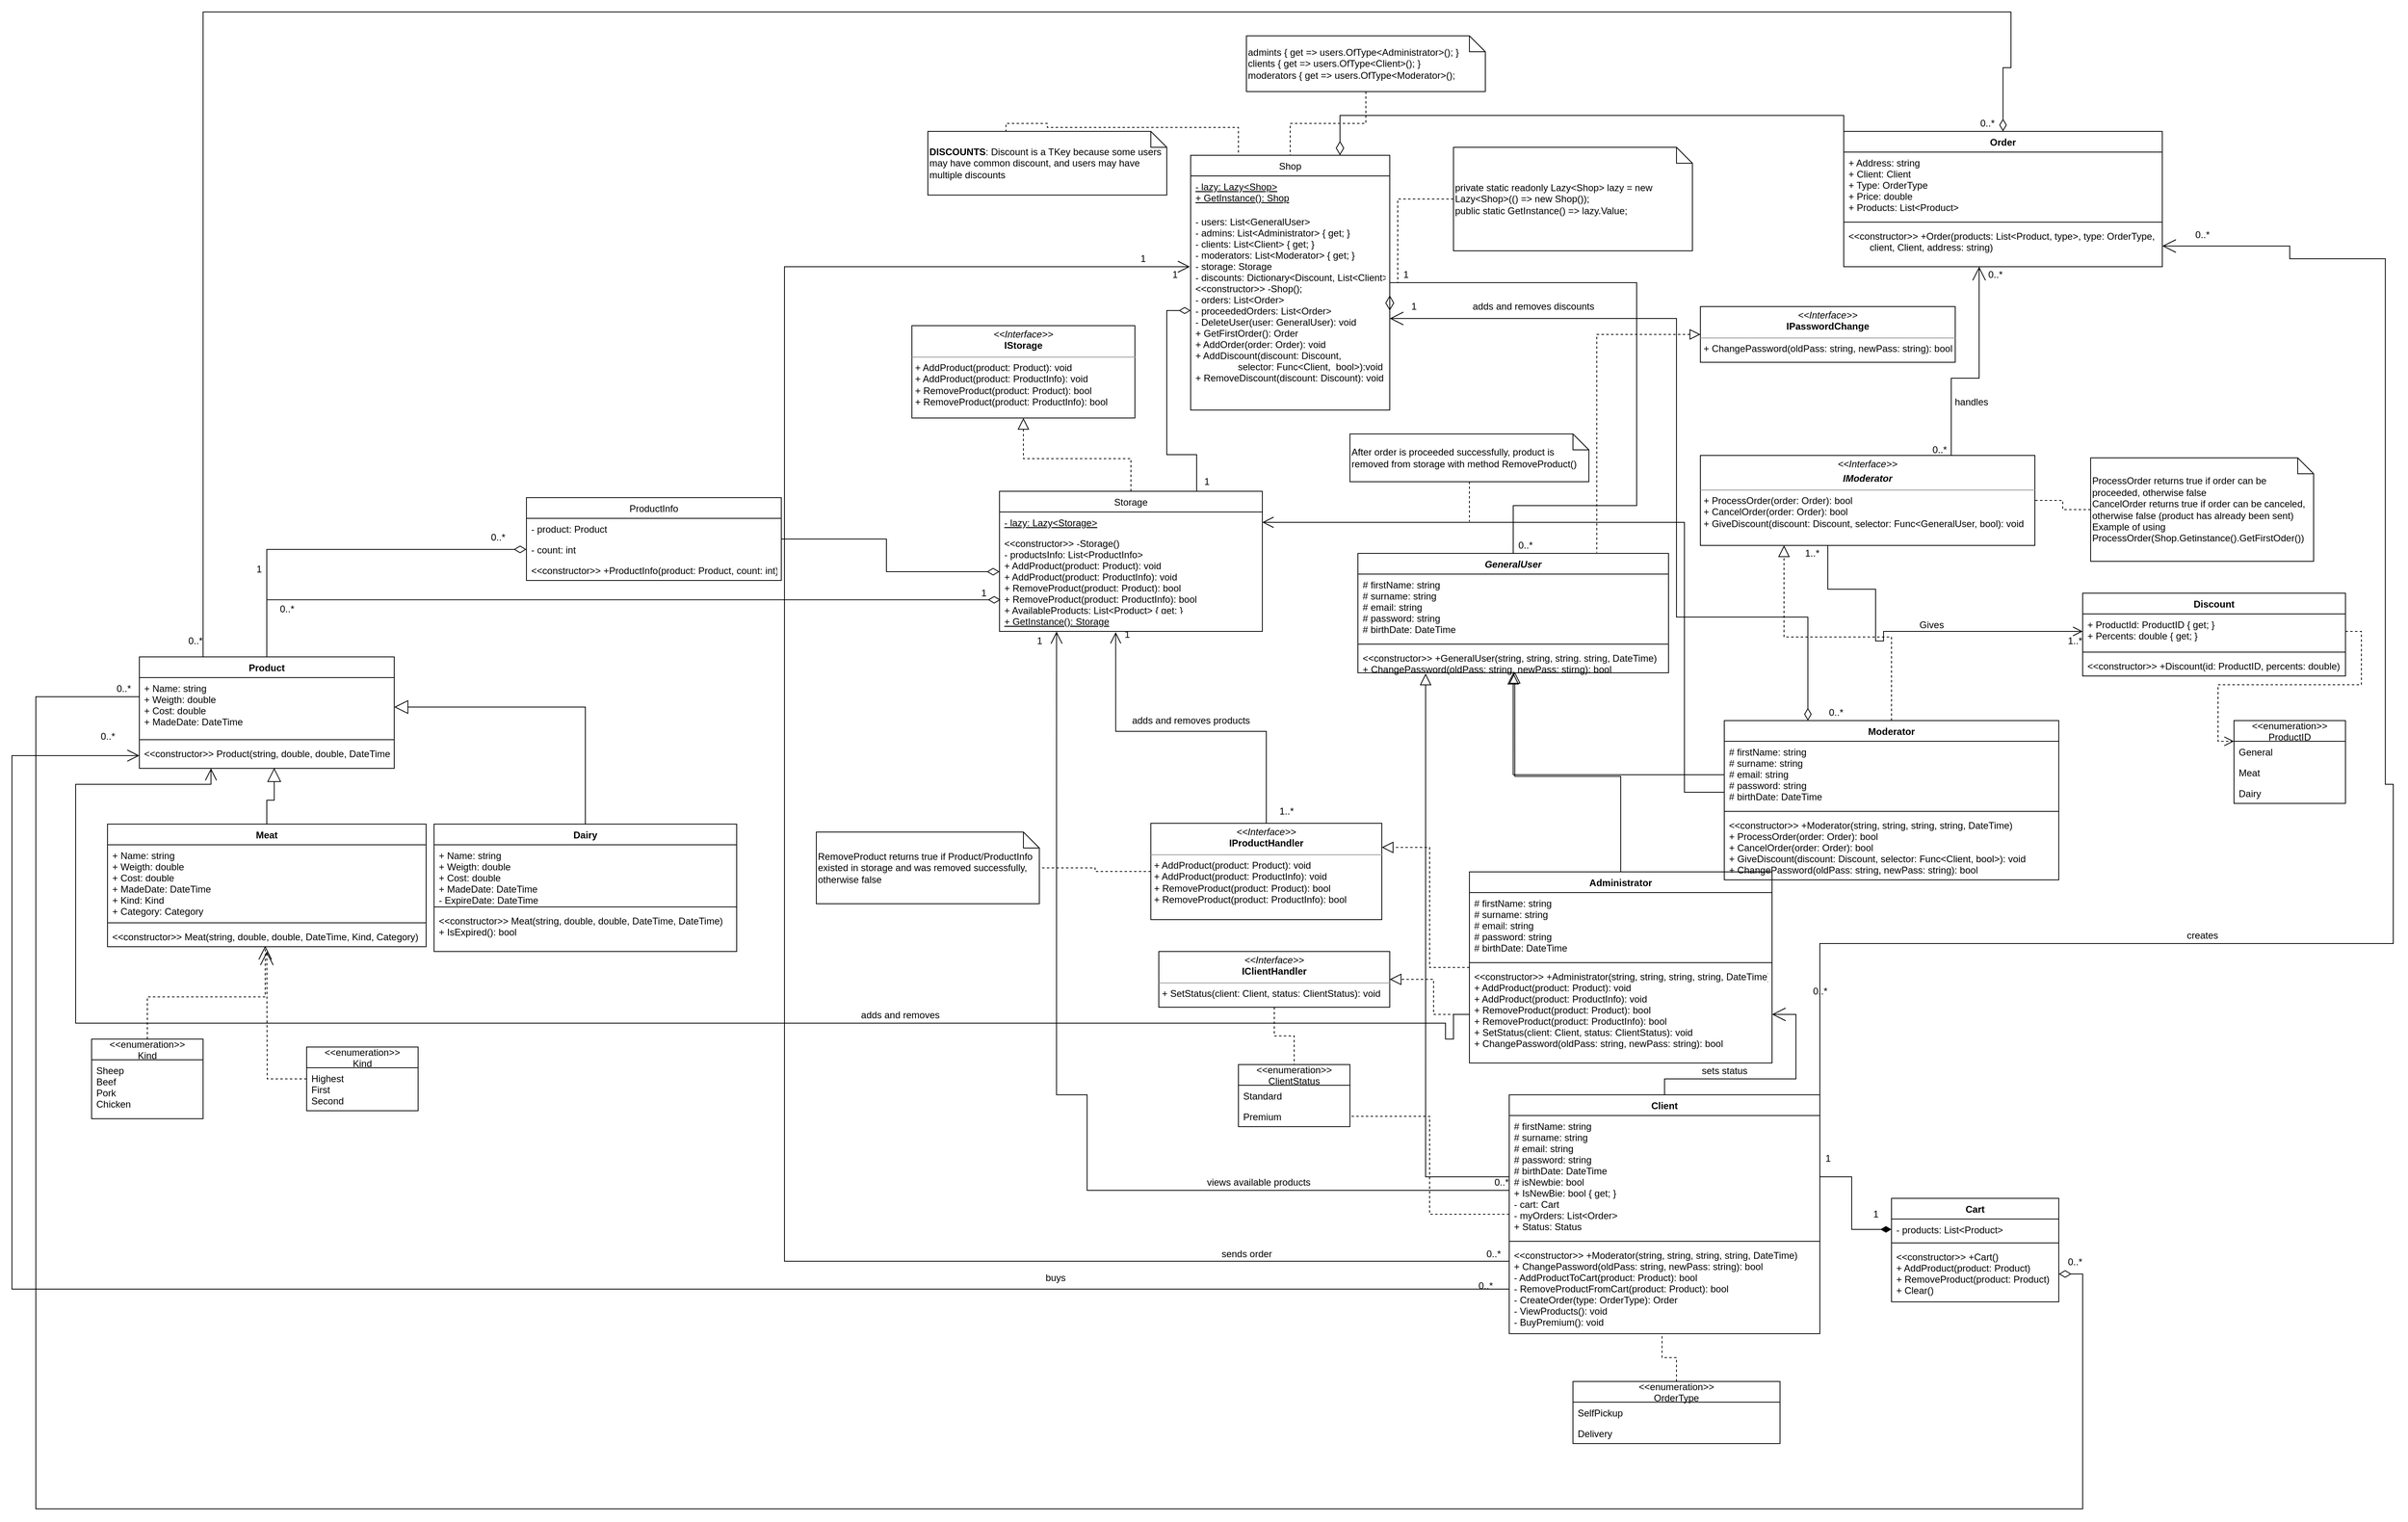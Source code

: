 <mxfile version="15.4.0" type="device"><diagram id="nfU8GuR6vW0flGmEeIgq" name="Page-1"><mxGraphModel dx="3327" dy="967" grid="1" gridSize="10" guides="1" tooltips="1" connect="1" arrows="1" fold="1" page="1" pageScale="1" pageWidth="827" pageHeight="1169" math="0" shadow="0"><root><mxCell id="0"/><mxCell id="1" parent="0"/><mxCell id="Megy0g1CSM7uIMNcrPOg-93" style="edgeStyle=orthogonalEdgeStyle;rounded=0;orthogonalLoop=1;jettySize=auto;html=1;exitX=0.25;exitY=0;exitDx=0;exitDy=0;startArrow=none;startFill=0;endArrow=none;endFill=0;endSize=16;strokeWidth=1;entryX=0.327;entryY=0.025;entryDx=0;entryDy=0;entryPerimeter=0;dashed=1;" edge="1" parent="1" source="Megy0g1CSM7uIMNcrPOg-1" target="Megy0g1CSM7uIMNcrPOg-92"><mxGeometry relative="1" as="geometry"><mxPoint x="-60" y="250" as="targetPoint"/><Array as="points"><mxPoint x="160" y="295"/><mxPoint x="-80" y="295"/><mxPoint x="-80" y="290"/><mxPoint x="-132" y="290"/></Array></mxGeometry></mxCell><mxCell id="Megy0g1CSM7uIMNcrPOg-131" style="edgeStyle=orthogonalEdgeStyle;rounded=0;orthogonalLoop=1;jettySize=auto;html=1;exitX=0;exitY=0;exitDx=0;exitDy=0;entryX=0.75;entryY=0;entryDx=0;entryDy=0;startArrow=none;startFill=0;endArrow=diamondThin;endFill=0;startSize=13;endSize=15;strokeWidth=1;" edge="1" parent="1" source="Megy0g1CSM7uIMNcrPOg-127" target="Megy0g1CSM7uIMNcrPOg-1"><mxGeometry relative="1" as="geometry"/></mxCell><mxCell id="Megy0g1CSM7uIMNcrPOg-1" value="Shop" style="swimlane;fontStyle=0;childLayout=stackLayout;horizontal=1;startSize=26;fillColor=none;horizontalStack=0;resizeParent=1;resizeParentMax=0;resizeLast=0;collapsible=1;marginBottom=0;shadow=0;" vertex="1" parent="1"><mxGeometry x="100" y="330" width="250" height="320" as="geometry"/></mxCell><mxCell id="Megy0g1CSM7uIMNcrPOg-2" value="- lazy: Lazy&lt;Shop&gt;&#10;+ GetInstance(): Shop" style="text;strokeColor=none;fillColor=none;align=left;verticalAlign=top;spacingLeft=4;spacingRight=4;overflow=hidden;rotatable=0;points=[[0,0.5],[1,0.5]];portConstraint=eastwest;fontStyle=4" vertex="1" parent="Megy0g1CSM7uIMNcrPOg-1"><mxGeometry y="26" width="250" height="44" as="geometry"/></mxCell><mxCell id="Megy0g1CSM7uIMNcrPOg-3" value="- users: List&lt;GeneralUser&gt;&#10;- admins: List&lt;Administrator&gt; { get; }&#10;- clients: List&lt;Client&gt; { get; }&#10;- moderators: List&lt;Moderator&gt; { get; }&#10;- storage: Storage&#10;- discounts: Dictionary&lt;Discount, List&lt;Client&gt;&gt;&#10;&lt;&lt;constructor&gt;&gt; -Shop();&#10;- orders: List&lt;Order&gt;&#10;- proceededOrders: List&lt;Order&gt;&#10;- DeleteUser(user: GeneralUser): void&#10;+ GetFirstOrder(): Order&#10;+ AddOrder(order: Order): void&#10;+ AddDiscount(discount: Discount, &#10;                selector: Func&lt;Client,  bool&gt;):void&#10;+ RemoveDiscount(discount: Discount): void" style="text;strokeColor=none;fillColor=none;align=left;verticalAlign=top;spacingLeft=4;spacingRight=4;overflow=hidden;rotatable=0;points=[[0,0.5],[1,0.5]];portConstraint=eastwest;" vertex="1" parent="Megy0g1CSM7uIMNcrPOg-1"><mxGeometry y="70" width="250" height="250" as="geometry"/></mxCell><mxCell id="Megy0g1CSM7uIMNcrPOg-9" style="edgeStyle=orthogonalEdgeStyle;rounded=0;orthogonalLoop=1;jettySize=auto;html=1;entryX=1;entryY=0.5;entryDx=0;entryDy=0;endArrow=none;endFill=0;dashed=1;" edge="1" parent="1" source="Megy0g1CSM7uIMNcrPOg-8" target="Megy0g1CSM7uIMNcrPOg-3"><mxGeometry relative="1" as="geometry"><Array as="points"><mxPoint x="360" y="385"/><mxPoint x="360" y="490"/></Array></mxGeometry></mxCell><mxCell id="Megy0g1CSM7uIMNcrPOg-8" value="&lt;div&gt;&lt;span&gt;private static readonly Lazy&amp;lt;Shop&amp;gt; lazy = new Lazy&amp;lt;Shop&amp;gt;(() =&amp;gt; new Shop());&lt;/span&gt;&lt;/div&gt;&lt;div&gt;&lt;span&gt;public static GetInstance() =&amp;gt; lazy.Value;&lt;/span&gt;&lt;br&gt;&lt;/div&gt;" style="shape=note;size=20;whiteSpace=wrap;html=1;align=left;" vertex="1" parent="1"><mxGeometry x="430" y="320" width="300" height="130" as="geometry"/></mxCell><mxCell id="Megy0g1CSM7uIMNcrPOg-74" style="edgeStyle=orthogonalEdgeStyle;rounded=0;orthogonalLoop=1;jettySize=auto;html=1;entryX=0.5;entryY=1;entryDx=0;entryDy=0;dashed=1;endArrow=block;endFill=0;endSize=12;strokeWidth=1;" edge="1" parent="1" source="Megy0g1CSM7uIMNcrPOg-10" target="Megy0g1CSM7uIMNcrPOg-73"><mxGeometry relative="1" as="geometry"/></mxCell><mxCell id="Megy0g1CSM7uIMNcrPOg-10" value="Storage" style="swimlane;fontStyle=0;childLayout=stackLayout;horizontal=1;startSize=26;fillColor=none;horizontalStack=0;resizeParent=1;resizeParentMax=0;resizeLast=0;collapsible=1;marginBottom=0;" vertex="1" parent="1"><mxGeometry x="-140" y="752" width="330" height="176" as="geometry"/></mxCell><mxCell id="Megy0g1CSM7uIMNcrPOg-11" value="- lazy: Lazy&lt;Storage&gt;&#10;" style="text;strokeColor=none;fillColor=none;align=left;verticalAlign=top;spacingLeft=4;spacingRight=4;overflow=hidden;rotatable=0;points=[[0,0.5],[1,0.5]];portConstraint=eastwest;fontStyle=4" vertex="1" parent="Megy0g1CSM7uIMNcrPOg-10"><mxGeometry y="26" width="330" height="26" as="geometry"/></mxCell><mxCell id="Megy0g1CSM7uIMNcrPOg-12" value="&lt;&lt;constructor&gt;&gt; -Storage()&#10;- productsInfo: List&lt;ProductInfo&gt;&#10;+ AddProduct(product: Product): void&#10;+ AddProduct(product: ProductInfo): void&#10;+ RemoveProduct(product: Product): bool&#10;+ RemoveProduct(product: ProductInfo): bool&#10;+ AvailableProducts: List&lt;Product&gt; { get; }" style="text;strokeColor=none;fillColor=none;align=left;verticalAlign=top;spacingLeft=4;spacingRight=4;overflow=hidden;rotatable=0;points=[[0,0.5],[1,0.5]];portConstraint=eastwest;" vertex="1" parent="Megy0g1CSM7uIMNcrPOg-10"><mxGeometry y="52" width="330" height="98" as="geometry"/></mxCell><mxCell id="Megy0g1CSM7uIMNcrPOg-13" value="+ GetInstance(): Storage" style="text;strokeColor=none;fillColor=none;align=left;verticalAlign=top;spacingLeft=4;spacingRight=4;overflow=hidden;rotatable=0;points=[[0,0.5],[1,0.5]];portConstraint=eastwest;fontStyle=4" vertex="1" parent="Megy0g1CSM7uIMNcrPOg-10"><mxGeometry y="150" width="330" height="26" as="geometry"/></mxCell><mxCell id="Megy0g1CSM7uIMNcrPOg-20" value="ProductInfo" style="swimlane;fontStyle=0;childLayout=stackLayout;horizontal=1;startSize=26;fillColor=none;horizontalStack=0;resizeParent=1;resizeParentMax=0;resizeLast=0;collapsible=1;marginBottom=0;shadow=0;html=0;" vertex="1" parent="1"><mxGeometry x="-734" y="760" width="320" height="104" as="geometry"/></mxCell><mxCell id="Megy0g1CSM7uIMNcrPOg-21" value="- product: Product" style="text;strokeColor=none;fillColor=none;align=left;verticalAlign=top;spacingLeft=4;spacingRight=4;overflow=hidden;rotatable=0;points=[[0,0.5],[1,0.5]];portConstraint=eastwest;shadow=0;html=0;" vertex="1" parent="Megy0g1CSM7uIMNcrPOg-20"><mxGeometry y="26" width="320" height="26" as="geometry"/></mxCell><mxCell id="Megy0g1CSM7uIMNcrPOg-22" value="- count: int" style="text;strokeColor=none;fillColor=none;align=left;verticalAlign=top;spacingLeft=4;spacingRight=4;overflow=hidden;rotatable=0;points=[[0,0.5],[1,0.5]];portConstraint=eastwest;shadow=0;html=0;" vertex="1" parent="Megy0g1CSM7uIMNcrPOg-20"><mxGeometry y="52" width="320" height="26" as="geometry"/></mxCell><mxCell id="Megy0g1CSM7uIMNcrPOg-23" value="&lt;&lt;constructor&gt;&gt; +ProductInfo(product: Product, count: int)" style="text;strokeColor=none;fillColor=none;align=left;verticalAlign=top;spacingLeft=4;spacingRight=4;overflow=hidden;rotatable=0;points=[[0,0.5],[1,0.5]];portConstraint=eastwest;shadow=0;html=0;" vertex="1" parent="Megy0g1CSM7uIMNcrPOg-20"><mxGeometry y="78" width="320" height="26" as="geometry"/></mxCell><mxCell id="Megy0g1CSM7uIMNcrPOg-89" style="edgeStyle=orthogonalEdgeStyle;rounded=0;orthogonalLoop=1;jettySize=auto;html=1;startArrow=none;startFill=0;endArrow=diamondThin;endFill=0;endSize=16;strokeWidth=1;entryX=1;entryY=0.5;entryDx=0;entryDy=0;" edge="1" parent="1" source="Megy0g1CSM7uIMNcrPOg-24" target="Megy0g1CSM7uIMNcrPOg-3"><mxGeometry relative="1" as="geometry"><mxPoint x="660" y="540" as="targetPoint"/><Array as="points"><mxPoint x="505" y="770"/><mxPoint x="660" y="770"/><mxPoint x="660" y="490"/></Array></mxGeometry></mxCell><mxCell id="Megy0g1CSM7uIMNcrPOg-24" value="GeneralUser" style="swimlane;fontStyle=3;align=center;verticalAlign=top;childLayout=stackLayout;horizontal=1;startSize=26;horizontalStack=0;resizeParent=1;resizeParentMax=0;resizeLast=0;collapsible=1;marginBottom=0;shadow=0;fillColor=none;html=0;" vertex="1" parent="1"><mxGeometry x="310" y="830" width="390" height="150" as="geometry"/></mxCell><mxCell id="Megy0g1CSM7uIMNcrPOg-25" value="# firstName: string&#10;# surname: string&#10;# email: string&#10;# password: string&#10;# birthDate: DateTime" style="text;strokeColor=none;fillColor=none;align=left;verticalAlign=top;spacingLeft=4;spacingRight=4;overflow=hidden;rotatable=0;points=[[0,0.5],[1,0.5]];portConstraint=eastwest;shadow=0;html=0;" vertex="1" parent="Megy0g1CSM7uIMNcrPOg-24"><mxGeometry y="26" width="390" height="84" as="geometry"/></mxCell><mxCell id="Megy0g1CSM7uIMNcrPOg-26" value="" style="line;strokeWidth=1;fillColor=none;align=left;verticalAlign=middle;spacingTop=-1;spacingLeft=3;spacingRight=3;rotatable=0;labelPosition=right;points=[];portConstraint=eastwest;shadow=0;html=0;" vertex="1" parent="Megy0g1CSM7uIMNcrPOg-24"><mxGeometry y="110" width="390" height="8" as="geometry"/></mxCell><mxCell id="Megy0g1CSM7uIMNcrPOg-27" value="&lt;&lt;constructor&gt;&gt; +GeneralUser(string, string, string. string, DateTime)&#10;+ ChangePassword(oldPass: string, newPass: stirng): bool" style="text;strokeColor=none;fillColor=none;align=left;verticalAlign=top;spacingLeft=4;spacingRight=4;overflow=hidden;rotatable=0;points=[[0,0.5],[1,0.5]];portConstraint=eastwest;shadow=0;html=0;" vertex="1" parent="Megy0g1CSM7uIMNcrPOg-24"><mxGeometry y="118" width="390" height="32" as="geometry"/></mxCell><mxCell id="Megy0g1CSM7uIMNcrPOg-41" style="edgeStyle=orthogonalEdgeStyle;rounded=0;orthogonalLoop=1;jettySize=auto;html=1;endArrow=open;endFill=0;endSize=10;strokeWidth=1;entryX=0;entryY=0.5;entryDx=0;entryDy=0;" edge="1" parent="1" source="Megy0g1CSM7uIMNcrPOg-28" target="Megy0g1CSM7uIMNcrPOg-33"><mxGeometry relative="1" as="geometry"><mxPoint x="950" y="930" as="targetPoint"/><Array as="points"><mxPoint x="900" y="875"/><mxPoint x="960" y="875"/><mxPoint x="960" y="940"/><mxPoint x="970" y="940"/><mxPoint x="970" y="928"/></Array></mxGeometry></mxCell><mxCell id="Megy0g1CSM7uIMNcrPOg-28" value="&lt;p style=&quot;margin: 0px ; margin-top: 4px ; text-align: center&quot;&gt;&lt;i&gt;&amp;lt;&amp;lt;Interface&amp;gt;&amp;gt;&lt;/i&gt;&lt;br&gt;&lt;/p&gt;&lt;p style=&quot;margin: 0px ; margin-top: 4px ; text-align: center&quot;&gt;&lt;i&gt;&lt;b&gt;IModerator&lt;/b&gt;&lt;/i&gt;&lt;/p&gt;&lt;hr size=&quot;1&quot;&gt;&lt;p style=&quot;margin: 0px ; margin-left: 4px&quot;&gt;+ ProcessOrder(order: Order): bool&lt;/p&gt;&lt;p style=&quot;margin: 0px ; margin-left: 4px&quot;&gt;+ CancelOrder(order: Order): bool&lt;/p&gt;&lt;p style=&quot;margin: 0px ; margin-left: 4px&quot;&gt;+ GiveDiscount(discount: Discount, selector: Func&amp;lt;GeneralUser, bool): void&lt;/p&gt;" style="verticalAlign=top;align=left;overflow=fill;fontSize=12;fontFamily=Helvetica;html=1;shadow=0;fillColor=none;" vertex="1" parent="1"><mxGeometry x="740" y="707" width="420" height="113" as="geometry"/></mxCell><mxCell id="Megy0g1CSM7uIMNcrPOg-31" style="edgeStyle=orthogonalEdgeStyle;rounded=0;orthogonalLoop=1;jettySize=auto;html=1;entryX=1;entryY=0.5;entryDx=0;entryDy=0;dashed=1;endArrow=none;endFill=0;" edge="1" parent="1" source="Megy0g1CSM7uIMNcrPOg-30" target="Megy0g1CSM7uIMNcrPOg-28"><mxGeometry relative="1" as="geometry"/></mxCell><mxCell id="Megy0g1CSM7uIMNcrPOg-30" value="ProcessOrder returns true if order can be proceeded, otherwise false&lt;br&gt;CancelOrder returns true if order can be canceled, otherwise false (product has already been sent)&lt;br&gt;Example of using ProcessOrder(Shop.Getinstance().GetFirstOder())" style="shape=note;size=20;whiteSpace=wrap;html=1;align=left;" vertex="1" parent="1"><mxGeometry x="1230" y="710" width="280" height="130" as="geometry"/></mxCell><mxCell id="Megy0g1CSM7uIMNcrPOg-32" value="Discount" style="swimlane;fontStyle=1;align=center;verticalAlign=top;childLayout=stackLayout;horizontal=1;startSize=26;horizontalStack=0;resizeParent=1;resizeParentMax=0;resizeLast=0;collapsible=1;marginBottom=0;shadow=0;fillColor=none;html=0;" vertex="1" parent="1"><mxGeometry x="1220" y="880" width="330" height="104" as="geometry"/></mxCell><mxCell id="Megy0g1CSM7uIMNcrPOg-33" value="+ ProductId: ProductID { get; }&#10;+ Percents: double { get; }" style="text;strokeColor=none;fillColor=none;align=left;verticalAlign=top;spacingLeft=4;spacingRight=4;overflow=hidden;rotatable=0;points=[[0,0.5],[1,0.5]];portConstraint=eastwest;shadow=0;html=0;" vertex="1" parent="Megy0g1CSM7uIMNcrPOg-32"><mxGeometry y="26" width="330" height="44" as="geometry"/></mxCell><mxCell id="Megy0g1CSM7uIMNcrPOg-34" value="" style="line;strokeWidth=1;fillColor=none;align=left;verticalAlign=middle;spacingTop=-1;spacingLeft=3;spacingRight=3;rotatable=0;labelPosition=right;points=[];portConstraint=eastwest;shadow=0;html=0;" vertex="1" parent="Megy0g1CSM7uIMNcrPOg-32"><mxGeometry y="70" width="330" height="8" as="geometry"/></mxCell><mxCell id="Megy0g1CSM7uIMNcrPOg-35" value="&lt;&lt;constructor&gt;&gt; +Discount(id: ProductID, percents: double)" style="text;strokeColor=none;fillColor=none;align=left;verticalAlign=top;spacingLeft=4;spacingRight=4;overflow=hidden;rotatable=0;points=[[0,0.5],[1,0.5]];portConstraint=eastwest;shadow=0;html=0;" vertex="1" parent="Megy0g1CSM7uIMNcrPOg-32"><mxGeometry y="78" width="330" height="26" as="geometry"/></mxCell><mxCell id="Megy0g1CSM7uIMNcrPOg-36" value="&lt;&lt;enumeration&gt;&gt;&#10;ProductID" style="swimlane;fontStyle=0;childLayout=stackLayout;horizontal=1;startSize=26;fillColor=none;horizontalStack=0;resizeParent=1;resizeParentMax=0;resizeLast=0;collapsible=1;marginBottom=0;shadow=0;html=0;" vertex="1" parent="1"><mxGeometry x="1410" y="1040" width="140" height="104" as="geometry"/></mxCell><mxCell id="Megy0g1CSM7uIMNcrPOg-37" value="General" style="text;strokeColor=none;fillColor=none;align=left;verticalAlign=top;spacingLeft=4;spacingRight=4;overflow=hidden;rotatable=0;points=[[0,0.5],[1,0.5]];portConstraint=eastwest;shadow=0;html=0;" vertex="1" parent="Megy0g1CSM7uIMNcrPOg-36"><mxGeometry y="26" width="140" height="26" as="geometry"/></mxCell><mxCell id="Megy0g1CSM7uIMNcrPOg-38" value="Meat" style="text;strokeColor=none;fillColor=none;align=left;verticalAlign=top;spacingLeft=4;spacingRight=4;overflow=hidden;rotatable=0;points=[[0,0.5],[1,0.5]];portConstraint=eastwest;shadow=0;html=0;" vertex="1" parent="Megy0g1CSM7uIMNcrPOg-36"><mxGeometry y="52" width="140" height="26" as="geometry"/></mxCell><mxCell id="Megy0g1CSM7uIMNcrPOg-39" value="Dairy" style="text;strokeColor=none;fillColor=none;align=left;verticalAlign=top;spacingLeft=4;spacingRight=4;overflow=hidden;rotatable=0;points=[[0,0.5],[1,0.5]];portConstraint=eastwest;shadow=0;html=0;" vertex="1" parent="Megy0g1CSM7uIMNcrPOg-36"><mxGeometry y="78" width="140" height="26" as="geometry"/></mxCell><mxCell id="Megy0g1CSM7uIMNcrPOg-40" style="edgeStyle=orthogonalEdgeStyle;rounded=0;orthogonalLoop=1;jettySize=auto;html=1;entryX=0;entryY=0.25;entryDx=0;entryDy=0;dashed=1;endArrow=open;endFill=0;strokeWidth=1;endSize=10;" edge="1" parent="1" source="Megy0g1CSM7uIMNcrPOg-33" target="Megy0g1CSM7uIMNcrPOg-36"><mxGeometry relative="1" as="geometry"/></mxCell><mxCell id="Megy0g1CSM7uIMNcrPOg-42" value="1..*" style="text;html=1;align=center;verticalAlign=middle;resizable=0;points=[];autosize=1;strokeColor=none;fillColor=none;" vertex="1" parent="1"><mxGeometry x="865" y="820" width="30" height="20" as="geometry"/></mxCell><mxCell id="Megy0g1CSM7uIMNcrPOg-43" value="1..*" style="text;html=1;align=center;verticalAlign=middle;resizable=0;points=[];autosize=1;strokeColor=none;fillColor=none;" vertex="1" parent="1"><mxGeometry x="1195" y="930" width="30" height="20" as="geometry"/></mxCell><mxCell id="Megy0g1CSM7uIMNcrPOg-44" value="Gives" style="text;html=1;align=center;verticalAlign=middle;resizable=0;points=[];autosize=1;strokeColor=none;fillColor=none;" vertex="1" parent="1"><mxGeometry x="1005" y="910" width="50" height="20" as="geometry"/></mxCell><mxCell id="Megy0g1CSM7uIMNcrPOg-49" style="edgeStyle=orthogonalEdgeStyle;rounded=0;orthogonalLoop=1;jettySize=auto;html=1;entryX=0.25;entryY=1;entryDx=0;entryDy=0;endArrow=block;endFill=0;endSize=12;strokeWidth=1;dashed=1;" edge="1" parent="1" source="Megy0g1CSM7uIMNcrPOg-45" target="Megy0g1CSM7uIMNcrPOg-28"><mxGeometry relative="1" as="geometry"/></mxCell><mxCell id="Megy0g1CSM7uIMNcrPOg-75" style="edgeStyle=orthogonalEdgeStyle;rounded=0;orthogonalLoop=1;jettySize=auto;html=1;endArrow=open;endFill=0;endSize=12;strokeWidth=1;entryX=1;entryY=0.5;entryDx=0;entryDy=0;" edge="1" parent="1" source="Megy0g1CSM7uIMNcrPOg-45" target="Megy0g1CSM7uIMNcrPOg-11"><mxGeometry relative="1" as="geometry"><mxPoint x="720" y="770" as="targetPoint"/><Array as="points"><mxPoint x="720" y="1130"/><mxPoint x="720" y="791"/></Array></mxGeometry></mxCell><mxCell id="Megy0g1CSM7uIMNcrPOg-122" style="edgeStyle=orthogonalEdgeStyle;rounded=0;orthogonalLoop=1;jettySize=auto;html=1;exitX=0.25;exitY=0;exitDx=0;exitDy=0;startArrow=diamondThin;startFill=0;endArrow=open;endFill=0;startSize=13;endSize=15;strokeWidth=1;" edge="1" parent="1" source="Megy0g1CSM7uIMNcrPOg-45"><mxGeometry relative="1" as="geometry"><mxPoint x="350" y="535" as="targetPoint"/><Array as="points"><mxPoint x="875" y="910"/><mxPoint x="710" y="910"/><mxPoint x="710" y="535"/></Array></mxGeometry></mxCell><mxCell id="Megy0g1CSM7uIMNcrPOg-45" value="Moderator" style="swimlane;fontStyle=1;align=center;verticalAlign=top;childLayout=stackLayout;horizontal=1;startSize=26;horizontalStack=0;resizeParent=1;resizeParentMax=0;resizeLast=0;collapsible=1;marginBottom=0;shadow=0;fillColor=none;html=0;" vertex="1" parent="1"><mxGeometry x="770" y="1040" width="420" height="200" as="geometry"/></mxCell><mxCell id="Megy0g1CSM7uIMNcrPOg-46" value="# firstName: string&#10;# surname: string&#10;# email: string&#10;# password: string&#10;# birthDate: DateTime" style="text;strokeColor=none;fillColor=none;align=left;verticalAlign=top;spacingLeft=4;spacingRight=4;overflow=hidden;rotatable=0;points=[[0,0.5],[1,0.5]];portConstraint=eastwest;shadow=0;html=0;" vertex="1" parent="Megy0g1CSM7uIMNcrPOg-45"><mxGeometry y="26" width="420" height="84" as="geometry"/></mxCell><mxCell id="Megy0g1CSM7uIMNcrPOg-47" value="" style="line;strokeWidth=1;fillColor=none;align=left;verticalAlign=middle;spacingTop=-1;spacingLeft=3;spacingRight=3;rotatable=0;labelPosition=right;points=[];portConstraint=eastwest;shadow=0;html=0;" vertex="1" parent="Megy0g1CSM7uIMNcrPOg-45"><mxGeometry y="110" width="420" height="8" as="geometry"/></mxCell><mxCell id="Megy0g1CSM7uIMNcrPOg-48" value="&lt;&lt;constructor&gt;&gt; +Moderator(string, string, string, string, DateTime)&#10;+ ProcessOrder(order: Order): bool&#10;+ CancelOrder(order: Order): bool&#10;+ GiveDiscount(discount: Discount, selector: Func&lt;Client, bool&gt;): void&#10;+ ChangePassword(oldPass: string, newPass: string): bool" style="text;strokeColor=none;fillColor=none;align=left;verticalAlign=top;spacingLeft=4;spacingRight=4;overflow=hidden;rotatable=0;points=[[0,0.5],[1,0.5]];portConstraint=eastwest;shadow=0;html=0;" vertex="1" parent="Megy0g1CSM7uIMNcrPOg-45"><mxGeometry y="118" width="420" height="82" as="geometry"/></mxCell><mxCell id="Megy0g1CSM7uIMNcrPOg-50" style="edgeStyle=orthogonalEdgeStyle;rounded=0;orthogonalLoop=1;jettySize=auto;html=1;entryX=0.5;entryY=1;entryDx=0;entryDy=0;endArrow=block;endFill=0;endSize=12;strokeWidth=1;" edge="1" parent="1" source="Megy0g1CSM7uIMNcrPOg-46" target="Megy0g1CSM7uIMNcrPOg-24"><mxGeometry relative="1" as="geometry"/></mxCell><mxCell id="Megy0g1CSM7uIMNcrPOg-56" style="edgeStyle=orthogonalEdgeStyle;rounded=0;orthogonalLoop=1;jettySize=auto;html=1;entryX=1;entryY=0.25;entryDx=0;entryDy=0;dashed=1;endArrow=block;endFill=0;endSize=12;strokeWidth=1;" edge="1" parent="1" source="Megy0g1CSM7uIMNcrPOg-51" target="Megy0g1CSM7uIMNcrPOg-55"><mxGeometry relative="1" as="geometry"/></mxCell><mxCell id="Megy0g1CSM7uIMNcrPOg-57" style="edgeStyle=orthogonalEdgeStyle;rounded=0;orthogonalLoop=1;jettySize=auto;html=1;entryX=0.505;entryY=0.969;entryDx=0;entryDy=0;entryPerimeter=0;endArrow=block;endFill=0;endSize=12;strokeWidth=1;" edge="1" parent="1" source="Megy0g1CSM7uIMNcrPOg-51" target="Megy0g1CSM7uIMNcrPOg-27"><mxGeometry relative="1" as="geometry"/></mxCell><mxCell id="Megy0g1CSM7uIMNcrPOg-51" value="Administrator" style="swimlane;fontStyle=1;align=center;verticalAlign=top;childLayout=stackLayout;horizontal=1;startSize=26;horizontalStack=0;resizeParent=1;resizeParentMax=0;resizeLast=0;collapsible=1;marginBottom=0;shadow=0;fillColor=none;html=0;" vertex="1" parent="1"><mxGeometry x="450" y="1230" width="380" height="240" as="geometry"/></mxCell><mxCell id="Megy0g1CSM7uIMNcrPOg-52" value="# firstName: string&#10;# surname: string&#10;# email: string&#10;# password: string&#10;# birthDate: DateTime" style="text;strokeColor=none;fillColor=none;align=left;verticalAlign=top;spacingLeft=4;spacingRight=4;overflow=hidden;rotatable=0;points=[[0,0.5],[1,0.5]];portConstraint=eastwest;shadow=0;html=0;" vertex="1" parent="Megy0g1CSM7uIMNcrPOg-51"><mxGeometry y="26" width="380" height="84" as="geometry"/></mxCell><mxCell id="Megy0g1CSM7uIMNcrPOg-53" value="" style="line;strokeWidth=1;fillColor=none;align=left;verticalAlign=middle;spacingTop=-1;spacingLeft=3;spacingRight=3;rotatable=0;labelPosition=right;points=[];portConstraint=eastwest;shadow=0;html=0;" vertex="1" parent="Megy0g1CSM7uIMNcrPOg-51"><mxGeometry y="110" width="380" height="8" as="geometry"/></mxCell><mxCell id="Megy0g1CSM7uIMNcrPOg-54" value="&lt;&lt;constructor&gt;&gt; +Administrator(string, string, string, string, DateTime)&#10;+ AddProduct(product: Product): void&#10;+ AddProduct(product: ProductInfo): void&#10;+ RemoveProduct(product: Product): bool&#10;+ RemoveProduct(product: ProductInfo): bool&#10;+ SetStatus(client: Client, status: ClientStatus): void&#10;+ ChangePassword(oldPass: string, newPass: string): bool" style="text;strokeColor=none;fillColor=none;align=left;verticalAlign=top;spacingLeft=4;spacingRight=4;overflow=hidden;rotatable=0;points=[[0,0.5],[1,0.5]];portConstraint=eastwest;shadow=0;html=0;" vertex="1" parent="Megy0g1CSM7uIMNcrPOg-51"><mxGeometry y="118" width="380" height="122" as="geometry"/></mxCell><mxCell id="Megy0g1CSM7uIMNcrPOg-58" style="edgeStyle=orthogonalEdgeStyle;rounded=0;orthogonalLoop=1;jettySize=auto;html=1;entryX=0.442;entryY=1.038;entryDx=0;entryDy=0;entryPerimeter=0;endArrow=open;endFill=0;endSize=12;strokeWidth=1;" edge="1" parent="1" source="Megy0g1CSM7uIMNcrPOg-55" target="Megy0g1CSM7uIMNcrPOg-13"><mxGeometry relative="1" as="geometry"/></mxCell><mxCell id="Megy0g1CSM7uIMNcrPOg-64" style="edgeStyle=orthogonalEdgeStyle;rounded=0;orthogonalLoop=1;jettySize=auto;html=1;endArrow=none;endFill=0;endSize=12;strokeWidth=1;dashed=1;" edge="1" parent="1" source="Megy0g1CSM7uIMNcrPOg-55" target="Megy0g1CSM7uIMNcrPOg-63"><mxGeometry relative="1" as="geometry"/></mxCell><mxCell id="Megy0g1CSM7uIMNcrPOg-55" value="&lt;p style=&quot;margin: 0px ; margin-top: 4px ; text-align: center&quot;&gt;&lt;i&gt;&amp;lt;&amp;lt;Interface&amp;gt;&amp;gt;&lt;/i&gt;&lt;br&gt;&lt;b&gt;IProductHandler&lt;/b&gt;&lt;/p&gt;&lt;hr size=&quot;1&quot;&gt;&lt;p style=&quot;margin: 0px ; margin-left: 4px&quot;&gt;+ AddProduct(product: Product): void&lt;/p&gt;&lt;p style=&quot;margin: 0px ; margin-left: 4px&quot;&gt;+ AddProduct(product: ProductInfo): void&lt;/p&gt;&lt;p style=&quot;margin: 0px ; margin-left: 4px&quot;&gt;+ RemoveProduct(product: Product): bool&lt;/p&gt;&lt;p style=&quot;margin: 0px ; margin-left: 4px&quot;&gt;+ RemoveProduct(product: ProductInfo): bool&lt;/p&gt;" style="verticalAlign=top;align=left;overflow=fill;fontSize=12;fontFamily=Helvetica;html=1;shadow=0;fillColor=none;" vertex="1" parent="1"><mxGeometry x="50" y="1169" width="290" height="121" as="geometry"/></mxCell><mxCell id="Megy0g1CSM7uIMNcrPOg-59" value="1" style="text;html=1;align=center;verticalAlign=middle;resizable=0;points=[];autosize=1;strokeColor=none;fillColor=none;" vertex="1" parent="1"><mxGeometry x="10" y="922" width="20" height="20" as="geometry"/></mxCell><mxCell id="Megy0g1CSM7uIMNcrPOg-60" value="1..*" style="text;html=1;align=center;verticalAlign=middle;resizable=0;points=[];autosize=1;strokeColor=none;fillColor=none;" vertex="1" parent="1"><mxGeometry x="205" y="1144" width="30" height="20" as="geometry"/></mxCell><mxCell id="Megy0g1CSM7uIMNcrPOg-61" value="adds and removes products" style="text;html=1;align=center;verticalAlign=middle;resizable=0;points=[];autosize=1;strokeColor=none;fillColor=none;" vertex="1" parent="1"><mxGeometry x="20" y="1030" width="160" height="20" as="geometry"/></mxCell><mxCell id="Megy0g1CSM7uIMNcrPOg-63" value="RemoveProduct returns true if Product/ProductInfo existed in storage and was removed successfully, otherwise false" style="shape=note;size=20;whiteSpace=wrap;html=1;align=left;" vertex="1" parent="1"><mxGeometry x="-370" y="1180" width="280" height="90" as="geometry"/></mxCell><mxCell id="Megy0g1CSM7uIMNcrPOg-65" value="&lt;&lt;enumeration&gt;&gt;&#10;ClientStatus" style="swimlane;fontStyle=0;childLayout=stackLayout;horizontal=1;startSize=26;fillColor=none;horizontalStack=0;resizeParent=1;resizeParentMax=0;resizeLast=0;collapsible=1;marginBottom=0;shadow=0;html=0;" vertex="1" parent="1"><mxGeometry x="160" y="1472" width="140" height="78" as="geometry"/></mxCell><mxCell id="Megy0g1CSM7uIMNcrPOg-66" value="Standard" style="text;strokeColor=none;fillColor=none;align=left;verticalAlign=top;spacingLeft=4;spacingRight=4;overflow=hidden;rotatable=0;points=[[0,0.5],[1,0.5]];portConstraint=eastwest;shadow=0;html=0;" vertex="1" parent="Megy0g1CSM7uIMNcrPOg-65"><mxGeometry y="26" width="140" height="26" as="geometry"/></mxCell><mxCell id="Megy0g1CSM7uIMNcrPOg-67" value="Premium" style="text;strokeColor=none;fillColor=none;align=left;verticalAlign=top;spacingLeft=4;spacingRight=4;overflow=hidden;rotatable=0;points=[[0,0.5],[1,0.5]];portConstraint=eastwest;shadow=0;html=0;" vertex="1" parent="Megy0g1CSM7uIMNcrPOg-65"><mxGeometry y="52" width="140" height="26" as="geometry"/></mxCell><mxCell id="Megy0g1CSM7uIMNcrPOg-71" style="edgeStyle=orthogonalEdgeStyle;rounded=0;orthogonalLoop=1;jettySize=auto;html=1;entryX=0.5;entryY=0;entryDx=0;entryDy=0;dashed=1;endArrow=none;endFill=0;endSize=12;strokeWidth=1;" edge="1" parent="1" source="Megy0g1CSM7uIMNcrPOg-70" target="Megy0g1CSM7uIMNcrPOg-65"><mxGeometry relative="1" as="geometry"/></mxCell><mxCell id="Megy0g1CSM7uIMNcrPOg-70" value="&lt;p style=&quot;margin: 0px ; margin-top: 4px ; text-align: center&quot;&gt;&lt;i&gt;&amp;lt;&amp;lt;Interface&amp;gt;&amp;gt;&lt;/i&gt;&lt;br&gt;&lt;b&gt;IClientHandler&lt;/b&gt;&lt;/p&gt;&lt;hr size=&quot;1&quot;&gt;&lt;p style=&quot;margin: 0px ; margin-left: 4px&quot;&gt;+ SetStatus(client: Client, status: ClientStatus): void&lt;/p&gt;" style="verticalAlign=top;align=left;overflow=fill;fontSize=12;fontFamily=Helvetica;html=1;shadow=0;fillColor=none;" vertex="1" parent="1"><mxGeometry x="60" y="1330" width="290" height="70" as="geometry"/></mxCell><mxCell id="Megy0g1CSM7uIMNcrPOg-72" style="edgeStyle=orthogonalEdgeStyle;rounded=0;orthogonalLoop=1;jettySize=auto;html=1;entryX=1;entryY=0.5;entryDx=0;entryDy=0;dashed=1;endArrow=block;endFill=0;endSize=12;strokeWidth=1;" edge="1" parent="1" source="Megy0g1CSM7uIMNcrPOg-54" target="Megy0g1CSM7uIMNcrPOg-70"><mxGeometry relative="1" as="geometry"/></mxCell><mxCell id="Megy0g1CSM7uIMNcrPOg-73" value="&lt;p style=&quot;margin: 0px ; margin-top: 4px ; text-align: center&quot;&gt;&lt;i&gt;&amp;lt;&amp;lt;Interface&amp;gt;&amp;gt;&lt;/i&gt;&lt;br&gt;&lt;b&gt;IStorage&lt;/b&gt;&lt;/p&gt;&lt;hr size=&quot;1&quot;&gt;&lt;p style=&quot;margin: 0px ; margin-left: 4px&quot;&gt;+ AddProduct(product: Product): void&lt;/p&gt;&lt;p style=&quot;margin: 0px ; margin-left: 4px&quot;&gt;+ AddProduct(product: ProductInfo): void&lt;/p&gt;&lt;p style=&quot;margin: 0px ; margin-left: 4px&quot;&gt;+ RemoveProduct(product: Product): bool&lt;/p&gt;&lt;p style=&quot;margin: 0px ; margin-left: 4px&quot;&gt;+ RemoveProduct(product: ProductInfo): bool&lt;/p&gt;" style="verticalAlign=top;align=left;overflow=fill;fontSize=12;fontFamily=Helvetica;html=1;shadow=0;fillColor=none;" vertex="1" parent="1"><mxGeometry x="-250" y="544" width="280" height="116" as="geometry"/></mxCell><mxCell id="Megy0g1CSM7uIMNcrPOg-78" style="edgeStyle=orthogonalEdgeStyle;rounded=0;orthogonalLoop=1;jettySize=auto;html=1;endArrow=none;endFill=0;endSize=12;strokeWidth=1;startArrow=none;startFill=0;dashed=1;" edge="1" parent="1" source="Megy0g1CSM7uIMNcrPOg-77"><mxGeometry relative="1" as="geometry"><mxPoint x="450" y="790" as="targetPoint"/></mxGeometry></mxCell><mxCell id="Megy0g1CSM7uIMNcrPOg-77" value="&lt;div&gt;After order is proceeded successfully, product is removed from storage with method RemoveProduct()&lt;/div&gt;" style="shape=note;size=20;whiteSpace=wrap;html=1;align=left;" vertex="1" parent="1"><mxGeometry x="300" y="680" width="300" height="60" as="geometry"/></mxCell><mxCell id="Megy0g1CSM7uIMNcrPOg-80" style="edgeStyle=orthogonalEdgeStyle;rounded=0;orthogonalLoop=1;jettySize=auto;html=1;entryX=0.5;entryY=0;entryDx=0;entryDy=0;dashed=1;startArrow=none;startFill=0;endArrow=none;endFill=0;endSize=12;strokeWidth=1;" edge="1" parent="1" source="Megy0g1CSM7uIMNcrPOg-79" target="Megy0g1CSM7uIMNcrPOg-1"><mxGeometry relative="1" as="geometry"/></mxCell><mxCell id="Megy0g1CSM7uIMNcrPOg-79" value="&lt;div&gt;admints { get =&amp;gt; users.OfType&amp;lt;Administrator&amp;gt;(); }&lt;/div&gt;&lt;div&gt;clients { get =&amp;gt; users.OfType&amp;lt;Client&amp;gt;(); }&lt;/div&gt;&lt;div&gt;moderators { get =&amp;gt; users.OfType&amp;lt;Moderator&amp;gt;();&lt;/div&gt;" style="shape=note;size=20;whiteSpace=wrap;html=1;align=left;" vertex="1" parent="1"><mxGeometry x="170" y="180" width="300" height="70" as="geometry"/></mxCell><mxCell id="Megy0g1CSM7uIMNcrPOg-126" style="edgeStyle=orthogonalEdgeStyle;rounded=0;orthogonalLoop=1;jettySize=auto;html=1;entryX=1;entryY=0.5;entryDx=0;entryDy=0;startArrow=none;startFill=0;endArrow=none;endFill=0;startSize=13;endSize=15;strokeWidth=1;dashed=1;" edge="1" parent="1" source="Megy0g1CSM7uIMNcrPOg-81" target="Megy0g1CSM7uIMNcrPOg-67"><mxGeometry relative="1" as="geometry"/></mxCell><mxCell id="Megy0g1CSM7uIMNcrPOg-143" style="edgeStyle=orthogonalEdgeStyle;rounded=0;orthogonalLoop=1;jettySize=auto;html=1;exitX=1;exitY=0;exitDx=0;exitDy=0;startArrow=none;startFill=0;endArrow=open;endFill=0;startSize=13;endSize=15;strokeWidth=1;entryX=1;entryY=0.5;entryDx=0;entryDy=0;" edge="1" parent="1" source="Megy0g1CSM7uIMNcrPOg-81" target="Megy0g1CSM7uIMNcrPOg-130"><mxGeometry relative="1" as="geometry"><mxPoint x="1480" y="470" as="targetPoint"/><Array as="points"><mxPoint x="890" y="1320"/><mxPoint x="1610" y="1320"/><mxPoint x="1610" y="1120"/><mxPoint x="1600" y="1120"/><mxPoint x="1600" y="460"/><mxPoint x="1480" y="460"/><mxPoint x="1480" y="444"/></Array></mxGeometry></mxCell><mxCell id="Megy0g1CSM7uIMNcrPOg-81" value="Client" style="swimlane;fontStyle=1;align=center;verticalAlign=top;childLayout=stackLayout;horizontal=1;startSize=26;horizontalStack=0;resizeParent=1;resizeParentMax=0;resizeLast=0;collapsible=1;marginBottom=0;shadow=0;fillColor=none;html=0;" vertex="1" parent="1"><mxGeometry x="500" y="1510" width="390" height="300" as="geometry"/></mxCell><mxCell id="Megy0g1CSM7uIMNcrPOg-82" value="# firstName: string&#10;# surname: string&#10;# email: string&#10;# password: string&#10;# birthDate: DateTime&#10;# isNewbie: bool&#10;+ IsNewBie: bool { get; }&#10;- cart: Cart&#10;- myOrders: List&lt;Order&gt;&#10;+ Status: Status" style="text;strokeColor=none;fillColor=none;align=left;verticalAlign=top;spacingLeft=4;spacingRight=4;overflow=hidden;rotatable=0;points=[[0,0.5],[1,0.5]];portConstraint=eastwest;shadow=0;html=0;" vertex="1" parent="Megy0g1CSM7uIMNcrPOg-81"><mxGeometry y="26" width="390" height="154" as="geometry"/></mxCell><mxCell id="Megy0g1CSM7uIMNcrPOg-83" value="" style="line;strokeWidth=1;fillColor=none;align=left;verticalAlign=middle;spacingTop=-1;spacingLeft=3;spacingRight=3;rotatable=0;labelPosition=right;points=[];portConstraint=eastwest;shadow=0;html=0;" vertex="1" parent="Megy0g1CSM7uIMNcrPOg-81"><mxGeometry y="180" width="390" height="8" as="geometry"/></mxCell><mxCell id="Megy0g1CSM7uIMNcrPOg-84" value="&lt;&lt;constructor&gt;&gt; +Moderator(string, string, string, string, DateTime)&#10;+ ChangePassword(oldPass: string, newPass: string): bool&#10;- AddProductToCart(product: Product): bool&#10;- RemoveProductFromCart(product: Product): bool&#10;- CreateOrder(type: OrderType): Order&#10;- ViewProducts(): void&#10;- BuyPremium(): void" style="text;strokeColor=none;fillColor=none;align=left;verticalAlign=top;spacingLeft=4;spacingRight=4;overflow=hidden;rotatable=0;points=[[0,0.5],[1,0.5]];portConstraint=eastwest;shadow=0;html=0;" vertex="1" parent="Megy0g1CSM7uIMNcrPOg-81"><mxGeometry y="188" width="390" height="112" as="geometry"/></mxCell><mxCell id="Megy0g1CSM7uIMNcrPOg-85" style="edgeStyle=orthogonalEdgeStyle;rounded=0;orthogonalLoop=1;jettySize=auto;html=1;entryX=0.218;entryY=1.031;entryDx=0;entryDy=0;entryPerimeter=0;startArrow=none;startFill=0;endArrow=block;endFill=0;endSize=12;strokeWidth=1;" edge="1" parent="1" source="Megy0g1CSM7uIMNcrPOg-82" target="Megy0g1CSM7uIMNcrPOg-27"><mxGeometry relative="1" as="geometry"/></mxCell><mxCell id="Megy0g1CSM7uIMNcrPOg-86" style="edgeStyle=orthogonalEdgeStyle;rounded=0;orthogonalLoop=1;jettySize=auto;html=1;startArrow=none;startFill=0;endArrow=diamondThin;endFill=0;endSize=12;strokeWidth=1;exitX=0.75;exitY=0;exitDx=0;exitDy=0;" edge="1" parent="1" source="Megy0g1CSM7uIMNcrPOg-10" target="Megy0g1CSM7uIMNcrPOg-3"><mxGeometry relative="1" as="geometry"/></mxCell><mxCell id="Megy0g1CSM7uIMNcrPOg-87" value="1" style="text;html=1;align=center;verticalAlign=middle;resizable=0;points=[];autosize=1;strokeColor=none;fillColor=none;" vertex="1" parent="1"><mxGeometry x="70" y="470" width="20" height="20" as="geometry"/></mxCell><mxCell id="Megy0g1CSM7uIMNcrPOg-88" value="1" style="text;html=1;align=center;verticalAlign=middle;resizable=0;points=[];autosize=1;strokeColor=none;fillColor=none;" vertex="1" parent="1"><mxGeometry x="110" y="730" width="20" height="20" as="geometry"/></mxCell><mxCell id="Megy0g1CSM7uIMNcrPOg-90" value="1" style="text;html=1;align=center;verticalAlign=middle;resizable=0;points=[];autosize=1;strokeColor=none;fillColor=none;" vertex="1" parent="1"><mxGeometry x="360" y="470" width="20" height="20" as="geometry"/></mxCell><mxCell id="Megy0g1CSM7uIMNcrPOg-91" value="0..*" style="text;html=1;align=center;verticalAlign=middle;resizable=0;points=[];autosize=1;strokeColor=none;fillColor=none;" vertex="1" parent="1"><mxGeometry x="505" y="810" width="30" height="20" as="geometry"/></mxCell><mxCell id="Megy0g1CSM7uIMNcrPOg-92" value="&lt;b&gt;DISCOUNTS&lt;/b&gt;: Discount is a TKey because some users may have common discount, and users may have multiple discounts" style="shape=note;size=20;whiteSpace=wrap;html=1;align=left;" vertex="1" parent="1"><mxGeometry x="-230" y="300" width="300" height="80" as="geometry"/></mxCell><mxCell id="Megy0g1CSM7uIMNcrPOg-99" style="edgeStyle=orthogonalEdgeStyle;rounded=0;orthogonalLoop=1;jettySize=auto;html=1;entryX=0.769;entryY=-0.007;entryDx=0;entryDy=0;entryPerimeter=0;dashed=1;startArrow=block;startFill=0;endArrow=none;endFill=0;endSize=13;strokeWidth=1;startSize=11;" edge="1" parent="1" source="Megy0g1CSM7uIMNcrPOg-98" target="Megy0g1CSM7uIMNcrPOg-24"><mxGeometry relative="1" as="geometry"/></mxCell><mxCell id="Megy0g1CSM7uIMNcrPOg-98" value="&lt;p style=&quot;margin: 0px ; margin-top: 4px ; text-align: center&quot;&gt;&lt;i&gt;&amp;lt;&amp;lt;Interface&amp;gt;&amp;gt;&lt;/i&gt;&lt;br&gt;&lt;b&gt;IPasswordChange&lt;/b&gt;&lt;/p&gt;&lt;hr size=&quot;1&quot;&gt;&lt;p style=&quot;margin: 0px ; margin-left: 4px&quot;&gt;+ ChangePassword(oldPass: string, newPass: string): bool&lt;/p&gt;" style="verticalAlign=top;align=left;overflow=fill;fontSize=12;fontFamily=Helvetica;html=1;shadow=0;fillColor=none;" vertex="1" parent="1"><mxGeometry x="740" y="520" width="320" height="70" as="geometry"/></mxCell><mxCell id="Megy0g1CSM7uIMNcrPOg-100" value="Cart" style="swimlane;fontStyle=1;align=center;verticalAlign=top;childLayout=stackLayout;horizontal=1;startSize=26;horizontalStack=0;resizeParent=1;resizeParentMax=0;resizeLast=0;collapsible=1;marginBottom=0;shadow=0;fillColor=none;html=0;" vertex="1" parent="1"><mxGeometry x="980" y="1640" width="210" height="130" as="geometry"/></mxCell><mxCell id="Megy0g1CSM7uIMNcrPOg-101" value="- products: List&lt;Product&gt;" style="text;strokeColor=none;fillColor=none;align=left;verticalAlign=top;spacingLeft=4;spacingRight=4;overflow=hidden;rotatable=0;points=[[0,0.5],[1,0.5]];portConstraint=eastwest;shadow=0;html=0;" vertex="1" parent="Megy0g1CSM7uIMNcrPOg-100"><mxGeometry y="26" width="210" height="26" as="geometry"/></mxCell><mxCell id="Megy0g1CSM7uIMNcrPOg-102" value="" style="line;strokeWidth=1;fillColor=none;align=left;verticalAlign=middle;spacingTop=-1;spacingLeft=3;spacingRight=3;rotatable=0;labelPosition=right;points=[];portConstraint=eastwest;shadow=0;html=0;" vertex="1" parent="Megy0g1CSM7uIMNcrPOg-100"><mxGeometry y="52" width="210" height="8" as="geometry"/></mxCell><mxCell id="Megy0g1CSM7uIMNcrPOg-103" value="&lt;&lt;constructor&gt;&gt; +Cart()&#10;+ AddProduct(product: Product)&#10;+ RemoveProduct(product: Product)&#10;+ Clear()" style="text;strokeColor=none;fillColor=none;align=left;verticalAlign=top;spacingLeft=4;spacingRight=4;overflow=hidden;rotatable=0;points=[[0,0.5],[1,0.5]];portConstraint=eastwest;shadow=0;html=0;" vertex="1" parent="Megy0g1CSM7uIMNcrPOg-100"><mxGeometry y="60" width="210" height="70" as="geometry"/></mxCell><mxCell id="Megy0g1CSM7uIMNcrPOg-104" style="edgeStyle=orthogonalEdgeStyle;rounded=0;orthogonalLoop=1;jettySize=auto;html=1;startArrow=diamondThin;startFill=1;endArrow=none;endFill=0;startSize=11;endSize=13;strokeWidth=1;" edge="1" parent="1" source="Megy0g1CSM7uIMNcrPOg-101" target="Megy0g1CSM7uIMNcrPOg-82"><mxGeometry relative="1" as="geometry"/></mxCell><mxCell id="Megy0g1CSM7uIMNcrPOg-105" value="1" style="text;html=1;align=center;verticalAlign=middle;resizable=0;points=[];autosize=1;strokeColor=none;fillColor=none;" vertex="1" parent="1"><mxGeometry x="890" y="1580" width="20" height="20" as="geometry"/></mxCell><mxCell id="Megy0g1CSM7uIMNcrPOg-106" value="1" style="text;html=1;align=center;verticalAlign=middle;resizable=0;points=[];autosize=1;strokeColor=none;fillColor=none;" vertex="1" parent="1"><mxGeometry x="950" y="1650" width="20" height="20" as="geometry"/></mxCell><mxCell id="Megy0g1CSM7uIMNcrPOg-107" style="edgeStyle=orthogonalEdgeStyle;rounded=0;orthogonalLoop=1;jettySize=auto;html=1;startArrow=none;startFill=0;endArrow=open;endFill=0;startSize=11;endSize=13;strokeWidth=1;" edge="1" parent="1" source="Megy0g1CSM7uIMNcrPOg-84"><mxGeometry relative="1" as="geometry"><mxPoint x="99" y="470" as="targetPoint"/><Array as="points"><mxPoint x="-410" y="1719"/><mxPoint x="-410" y="470"/><mxPoint x="99" y="470"/></Array></mxGeometry></mxCell><mxCell id="Megy0g1CSM7uIMNcrPOg-108" value="sends order" style="text;html=1;align=center;verticalAlign=middle;resizable=0;points=[];autosize=1;strokeColor=none;fillColor=none;" vertex="1" parent="1"><mxGeometry x="130" y="1700" width="80" height="20" as="geometry"/></mxCell><mxCell id="Megy0g1CSM7uIMNcrPOg-109" value="0..*" style="text;html=1;align=center;verticalAlign=middle;resizable=0;points=[];autosize=1;strokeColor=none;fillColor=none;" vertex="1" parent="1"><mxGeometry x="465" y="1700" width="30" height="20" as="geometry"/></mxCell><mxCell id="Megy0g1CSM7uIMNcrPOg-110" value="1" style="text;html=1;align=center;verticalAlign=middle;resizable=0;points=[];autosize=1;strokeColor=none;fillColor=none;" vertex="1" parent="1"><mxGeometry x="30" y="450" width="20" height="20" as="geometry"/></mxCell><mxCell id="Megy0g1CSM7uIMNcrPOg-111" style="edgeStyle=orthogonalEdgeStyle;rounded=0;orthogonalLoop=1;jettySize=auto;html=1;startArrow=none;startFill=0;endArrow=open;endFill=0;startSize=11;endSize=13;strokeWidth=1;entryX=0.217;entryY=1.011;entryDx=0;entryDy=0;entryPerimeter=0;" edge="1" parent="1" source="Megy0g1CSM7uIMNcrPOg-82" target="Megy0g1CSM7uIMNcrPOg-13"><mxGeometry relative="1" as="geometry"><mxPoint x="-30" y="1330" as="targetPoint"/><Array as="points"><mxPoint x="-30" y="1630"/><mxPoint x="-30" y="1510"/><mxPoint x="-68" y="1510"/></Array></mxGeometry></mxCell><mxCell id="Megy0g1CSM7uIMNcrPOg-112" value="views available products" style="text;html=1;align=center;verticalAlign=middle;resizable=0;points=[];autosize=1;strokeColor=none;fillColor=none;" vertex="1" parent="1"><mxGeometry x="110" y="1610" width="150" height="20" as="geometry"/></mxCell><mxCell id="Megy0g1CSM7uIMNcrPOg-114" value="0..*" style="text;html=1;align=center;verticalAlign=middle;resizable=0;points=[];autosize=1;strokeColor=none;fillColor=none;" vertex="1" parent="1"><mxGeometry x="475" y="1610" width="30" height="20" as="geometry"/></mxCell><mxCell id="Megy0g1CSM7uIMNcrPOg-115" value="1" style="text;html=1;align=center;verticalAlign=middle;resizable=0;points=[];autosize=1;strokeColor=none;fillColor=none;" vertex="1" parent="1"><mxGeometry x="-100" y="930" width="20" height="20" as="geometry"/></mxCell><mxCell id="Megy0g1CSM7uIMNcrPOg-120" style="edgeStyle=orthogonalEdgeStyle;rounded=0;orthogonalLoop=1;jettySize=auto;html=1;entryX=0.492;entryY=1.007;entryDx=0;entryDy=0;entryPerimeter=0;startArrow=none;startFill=0;endArrow=none;endFill=0;startSize=11;endSize=13;strokeWidth=1;dashed=1;" edge="1" parent="1" source="Megy0g1CSM7uIMNcrPOg-116" target="Megy0g1CSM7uIMNcrPOg-84"><mxGeometry relative="1" as="geometry"/></mxCell><mxCell id="Megy0g1CSM7uIMNcrPOg-116" value="&lt;&lt;enumeration&gt;&gt;&#10;OrderType" style="swimlane;fontStyle=0;childLayout=stackLayout;horizontal=1;startSize=26;fillColor=none;horizontalStack=0;resizeParent=1;resizeParentMax=0;resizeLast=0;collapsible=1;marginBottom=0;shadow=0;html=0;" vertex="1" parent="1"><mxGeometry x="580" y="1870" width="260" height="78" as="geometry"/></mxCell><mxCell id="Megy0g1CSM7uIMNcrPOg-118" value="SelfPickup" style="text;strokeColor=none;fillColor=none;align=left;verticalAlign=top;spacingLeft=4;spacingRight=4;overflow=hidden;rotatable=0;points=[[0,0.5],[1,0.5]];portConstraint=eastwest;shadow=0;html=0;" vertex="1" parent="Megy0g1CSM7uIMNcrPOg-116"><mxGeometry y="26" width="260" height="26" as="geometry"/></mxCell><mxCell id="Megy0g1CSM7uIMNcrPOg-119" value="Delivery" style="text;strokeColor=none;fillColor=none;align=left;verticalAlign=top;spacingLeft=4;spacingRight=4;overflow=hidden;rotatable=0;points=[[0,0.5],[1,0.5]];portConstraint=eastwest;shadow=0;html=0;" vertex="1" parent="Megy0g1CSM7uIMNcrPOg-116"><mxGeometry y="52" width="260" height="26" as="geometry"/></mxCell><mxCell id="Megy0g1CSM7uIMNcrPOg-121" style="edgeStyle=orthogonalEdgeStyle;rounded=0;orthogonalLoop=1;jettySize=auto;html=1;entryX=1;entryY=0.5;entryDx=0;entryDy=0;startArrow=diamondThin;startFill=0;endArrow=none;endFill=0;startSize=13;endSize=15;strokeWidth=1;" edge="1" parent="1" source="Megy0g1CSM7uIMNcrPOg-12" target="Megy0g1CSM7uIMNcrPOg-20"><mxGeometry relative="1" as="geometry"/></mxCell><mxCell id="Megy0g1CSM7uIMNcrPOg-123" value="adds and removes discounts" style="text;html=1;align=center;verticalAlign=middle;resizable=0;points=[];autosize=1;strokeColor=none;fillColor=none;" vertex="1" parent="1"><mxGeometry x="445" y="510" width="170" height="20" as="geometry"/></mxCell><mxCell id="Megy0g1CSM7uIMNcrPOg-124" value="1" style="text;html=1;align=center;verticalAlign=middle;resizable=0;points=[];autosize=1;strokeColor=none;fillColor=none;" vertex="1" parent="1"><mxGeometry x="370" y="510" width="20" height="20" as="geometry"/></mxCell><mxCell id="Megy0g1CSM7uIMNcrPOg-125" value="0..*" style="text;html=1;align=center;verticalAlign=middle;resizable=0;points=[];autosize=1;strokeColor=none;fillColor=none;" vertex="1" parent="1"><mxGeometry x="895" y="1020" width="30" height="20" as="geometry"/></mxCell><mxCell id="Megy0g1CSM7uIMNcrPOg-173" style="edgeStyle=orthogonalEdgeStyle;rounded=0;orthogonalLoop=1;jettySize=auto;html=1;startArrow=diamondThin;startFill=0;endArrow=none;endFill=0;startSize=13;endSize=15;strokeWidth=1;entryX=0.25;entryY=0;entryDx=0;entryDy=0;" edge="1" parent="1" source="Megy0g1CSM7uIMNcrPOg-127" target="Megy0g1CSM7uIMNcrPOg-145"><mxGeometry relative="1" as="geometry"><mxPoint x="-1251.176" y="150" as="targetPoint"/><Array as="points"><mxPoint x="1120" y="220"/><mxPoint x="1130" y="220"/><mxPoint x="1130" y="150"/><mxPoint x="-1140" y="150"/></Array></mxGeometry></mxCell><mxCell id="Megy0g1CSM7uIMNcrPOg-127" value="Order" style="swimlane;fontStyle=1;align=center;verticalAlign=top;childLayout=stackLayout;horizontal=1;startSize=26;horizontalStack=0;resizeParent=1;resizeParentMax=0;resizeLast=0;collapsible=1;marginBottom=0;shadow=0;fillColor=none;html=0;" vertex="1" parent="1"><mxGeometry x="920" y="300" width="400" height="170" as="geometry"/></mxCell><mxCell id="Megy0g1CSM7uIMNcrPOg-128" value="+ Address: string&#10;+ Client: Client&#10;+ Type: OrderType&#10;+ Price: double&#10;+ Products: List&lt;Product&gt;" style="text;strokeColor=none;fillColor=none;align=left;verticalAlign=top;spacingLeft=4;spacingRight=4;overflow=hidden;rotatable=0;points=[[0,0.5],[1,0.5]];portConstraint=eastwest;shadow=0;html=0;" vertex="1" parent="Megy0g1CSM7uIMNcrPOg-127"><mxGeometry y="26" width="400" height="84" as="geometry"/></mxCell><mxCell id="Megy0g1CSM7uIMNcrPOg-129" value="" style="line;strokeWidth=1;fillColor=none;align=left;verticalAlign=middle;spacingTop=-1;spacingLeft=3;spacingRight=3;rotatable=0;labelPosition=right;points=[];portConstraint=eastwest;shadow=0;html=0;" vertex="1" parent="Megy0g1CSM7uIMNcrPOg-127"><mxGeometry y="110" width="400" height="8" as="geometry"/></mxCell><mxCell id="Megy0g1CSM7uIMNcrPOg-130" value="&lt;&lt;constructor&gt;&gt; +Order(products: List&lt;Product, type&gt;, type: OrderType,&#10;        client, Client, address: string)" style="text;strokeColor=none;fillColor=none;align=left;verticalAlign=top;spacingLeft=4;spacingRight=4;overflow=hidden;rotatable=0;points=[[0,0.5],[1,0.5]];portConstraint=eastwest;shadow=0;html=0;" vertex="1" parent="Megy0g1CSM7uIMNcrPOg-127"><mxGeometry y="118" width="400" height="52" as="geometry"/></mxCell><mxCell id="Megy0g1CSM7uIMNcrPOg-132" style="edgeStyle=orthogonalEdgeStyle;rounded=0;orthogonalLoop=1;jettySize=auto;html=1;startArrow=none;startFill=0;endArrow=open;endFill=0;startSize=13;endSize=15;strokeWidth=1;exitX=0.75;exitY=0;exitDx=0;exitDy=0;" edge="1" parent="1" source="Megy0g1CSM7uIMNcrPOg-28" target="Megy0g1CSM7uIMNcrPOg-130"><mxGeometry relative="1" as="geometry"><Array as="points"><mxPoint x="1055" y="610"/><mxPoint x="1090" y="610"/></Array></mxGeometry></mxCell><mxCell id="Megy0g1CSM7uIMNcrPOg-133" value="handles" style="text;html=1;align=center;verticalAlign=middle;resizable=0;points=[];autosize=1;strokeColor=none;fillColor=none;" vertex="1" parent="1"><mxGeometry x="1050" y="630" width="60" height="20" as="geometry"/></mxCell><mxCell id="Megy0g1CSM7uIMNcrPOg-134" value="0..*" style="text;html=1;align=center;verticalAlign=middle;resizable=0;points=[];autosize=1;strokeColor=none;fillColor=none;" vertex="1" parent="1"><mxGeometry x="1025" y="690" width="30" height="20" as="geometry"/></mxCell><mxCell id="Megy0g1CSM7uIMNcrPOg-135" value="0..*" style="text;html=1;align=center;verticalAlign=middle;resizable=0;points=[];autosize=1;strokeColor=none;fillColor=none;" vertex="1" parent="1"><mxGeometry x="1095" y="470" width="30" height="20" as="geometry"/></mxCell><mxCell id="Megy0g1CSM7uIMNcrPOg-139" value="0..*" style="text;html=1;align=center;verticalAlign=middle;resizable=0;points=[];autosize=1;strokeColor=none;fillColor=none;" vertex="1" parent="1"><mxGeometry x="875" y="1370" width="30" height="20" as="geometry"/></mxCell><mxCell id="Megy0g1CSM7uIMNcrPOg-140" value="0..*" style="text;html=1;align=center;verticalAlign=middle;resizable=0;points=[];autosize=1;strokeColor=none;fillColor=none;" vertex="1" parent="1"><mxGeometry x="1355" y="420" width="30" height="20" as="geometry"/></mxCell><mxCell id="Megy0g1CSM7uIMNcrPOg-141" style="edgeStyle=orthogonalEdgeStyle;rounded=0;orthogonalLoop=1;jettySize=auto;html=1;startArrow=none;startFill=0;endArrow=open;endFill=0;startSize=13;endSize=15;strokeWidth=1;" edge="1" parent="1" source="Megy0g1CSM7uIMNcrPOg-81" target="Megy0g1CSM7uIMNcrPOg-54"><mxGeometry relative="1" as="geometry"/></mxCell><mxCell id="Megy0g1CSM7uIMNcrPOg-142" value="sets status" style="text;html=1;align=center;verticalAlign=middle;resizable=0;points=[];autosize=1;strokeColor=none;fillColor=none;" vertex="1" parent="1"><mxGeometry x="735" y="1470" width="70" height="20" as="geometry"/></mxCell><mxCell id="Megy0g1CSM7uIMNcrPOg-144" value="creates" style="text;html=1;align=center;verticalAlign=middle;resizable=0;points=[];autosize=1;strokeColor=none;fillColor=none;" vertex="1" parent="1"><mxGeometry x="1345" y="1300" width="50" height="20" as="geometry"/></mxCell><mxCell id="Megy0g1CSM7uIMNcrPOg-145" value="Product" style="swimlane;fontStyle=1;align=center;verticalAlign=top;childLayout=stackLayout;horizontal=1;startSize=26;horizontalStack=0;resizeParent=1;resizeParentMax=0;resizeLast=0;collapsible=1;marginBottom=0;shadow=0;fillColor=none;html=0;" vertex="1" parent="1"><mxGeometry x="-1220" y="960" width="320" height="140" as="geometry"/></mxCell><mxCell id="Megy0g1CSM7uIMNcrPOg-146" value="+ Name: string&#10;+ Weigth: double&#10;+ Cost: double&#10;+ MadeDate: DateTime" style="text;strokeColor=none;fillColor=none;align=left;verticalAlign=top;spacingLeft=4;spacingRight=4;overflow=hidden;rotatable=0;points=[[0,0.5],[1,0.5]];portConstraint=eastwest;shadow=0;html=0;" vertex="1" parent="Megy0g1CSM7uIMNcrPOg-145"><mxGeometry y="26" width="320" height="74" as="geometry"/></mxCell><mxCell id="Megy0g1CSM7uIMNcrPOg-147" value="" style="line;strokeWidth=1;fillColor=none;align=left;verticalAlign=middle;spacingTop=-1;spacingLeft=3;spacingRight=3;rotatable=0;labelPosition=right;points=[];portConstraint=eastwest;shadow=0;html=0;" vertex="1" parent="Megy0g1CSM7uIMNcrPOg-145"><mxGeometry y="100" width="320" height="8" as="geometry"/></mxCell><mxCell id="Megy0g1CSM7uIMNcrPOg-148" value="&lt;&lt;constructor&gt;&gt; Product(string, double, double, DateTime)" style="text;strokeColor=none;fillColor=none;align=left;verticalAlign=top;spacingLeft=4;spacingRight=4;overflow=hidden;rotatable=0;points=[[0,0.5],[1,0.5]];portConstraint=eastwest;shadow=0;html=0;" vertex="1" parent="Megy0g1CSM7uIMNcrPOg-145"><mxGeometry y="108" width="320" height="32" as="geometry"/></mxCell><mxCell id="Megy0g1CSM7uIMNcrPOg-153" style="edgeStyle=orthogonalEdgeStyle;rounded=0;orthogonalLoop=1;jettySize=auto;html=1;entryX=0.529;entryY=0.983;entryDx=0;entryDy=0;entryPerimeter=0;startArrow=none;startFill=0;endArrow=block;endFill=0;startSize=13;endSize=15;strokeWidth=1;" edge="1" parent="1" source="Megy0g1CSM7uIMNcrPOg-149" target="Megy0g1CSM7uIMNcrPOg-148"><mxGeometry relative="1" as="geometry"/></mxCell><mxCell id="Megy0g1CSM7uIMNcrPOg-149" value="Meat" style="swimlane;fontStyle=1;align=center;verticalAlign=top;childLayout=stackLayout;horizontal=1;startSize=26;horizontalStack=0;resizeParent=1;resizeParentMax=0;resizeLast=0;collapsible=1;marginBottom=0;shadow=0;fillColor=none;html=0;" vertex="1" parent="1"><mxGeometry x="-1260" y="1170" width="400" height="154" as="geometry"/></mxCell><mxCell id="Megy0g1CSM7uIMNcrPOg-150" value="+ Name: string&#10;+ Weigth: double&#10;+ Cost: double&#10;+ MadeDate: DateTime&#10;+ Kind: Kind&#10;+ Category: Category" style="text;strokeColor=none;fillColor=none;align=left;verticalAlign=top;spacingLeft=4;spacingRight=4;overflow=hidden;rotatable=0;points=[[0,0.5],[1,0.5]];portConstraint=eastwest;shadow=0;html=0;" vertex="1" parent="Megy0g1CSM7uIMNcrPOg-149"><mxGeometry y="26" width="400" height="94" as="geometry"/></mxCell><mxCell id="Megy0g1CSM7uIMNcrPOg-151" value="" style="line;strokeWidth=1;fillColor=none;align=left;verticalAlign=middle;spacingTop=-1;spacingLeft=3;spacingRight=3;rotatable=0;labelPosition=right;points=[];portConstraint=eastwest;shadow=0;html=0;" vertex="1" parent="Megy0g1CSM7uIMNcrPOg-149"><mxGeometry y="120" width="400" height="8" as="geometry"/></mxCell><mxCell id="Megy0g1CSM7uIMNcrPOg-152" value="&lt;&lt;constructor&gt;&gt; Meat(string, double, double, DateTime, Kind, Category)" style="text;strokeColor=none;fillColor=none;align=left;verticalAlign=top;spacingLeft=4;spacingRight=4;overflow=hidden;rotatable=0;points=[[0,0.5],[1,0.5]];portConstraint=eastwest;shadow=0;html=0;" vertex="1" parent="Megy0g1CSM7uIMNcrPOg-149"><mxGeometry y="128" width="400" height="26" as="geometry"/></mxCell><mxCell id="Megy0g1CSM7uIMNcrPOg-158" style="edgeStyle=orthogonalEdgeStyle;rounded=0;orthogonalLoop=1;jettySize=auto;html=1;startArrow=none;startFill=0;endArrow=block;endFill=0;startSize=13;endSize=15;strokeWidth=1;" edge="1" parent="1" source="Megy0g1CSM7uIMNcrPOg-154" target="Megy0g1CSM7uIMNcrPOg-146"><mxGeometry relative="1" as="geometry"/></mxCell><mxCell id="Megy0g1CSM7uIMNcrPOg-154" value="Dairy" style="swimlane;fontStyle=1;align=center;verticalAlign=top;childLayout=stackLayout;horizontal=1;startSize=26;horizontalStack=0;resizeParent=1;resizeParentMax=0;resizeLast=0;collapsible=1;marginBottom=0;shadow=0;fillColor=none;html=0;" vertex="1" parent="1"><mxGeometry x="-850" y="1170" width="380" height="160" as="geometry"/></mxCell><mxCell id="Megy0g1CSM7uIMNcrPOg-155" value="+ Name: string&#10;+ Weigth: double&#10;+ Cost: double&#10;+ MadeDate: DateTime&#10;- ExpireDate: DateTime" style="text;strokeColor=none;fillColor=none;align=left;verticalAlign=top;spacingLeft=4;spacingRight=4;overflow=hidden;rotatable=0;points=[[0,0.5],[1,0.5]];portConstraint=eastwest;shadow=0;html=0;" vertex="1" parent="Megy0g1CSM7uIMNcrPOg-154"><mxGeometry y="26" width="380" height="74" as="geometry"/></mxCell><mxCell id="Megy0g1CSM7uIMNcrPOg-156" value="" style="line;strokeWidth=1;fillColor=none;align=left;verticalAlign=middle;spacingTop=-1;spacingLeft=3;spacingRight=3;rotatable=0;labelPosition=right;points=[];portConstraint=eastwest;shadow=0;html=0;" vertex="1" parent="Megy0g1CSM7uIMNcrPOg-154"><mxGeometry y="100" width="380" height="8" as="geometry"/></mxCell><mxCell id="Megy0g1CSM7uIMNcrPOg-157" value="&lt;&lt;constructor&gt;&gt; Meat(string, double, double, DateTime, DateTime)&#10;+ IsExpired(): bool" style="text;strokeColor=none;fillColor=none;align=left;verticalAlign=top;spacingLeft=4;spacingRight=4;overflow=hidden;rotatable=0;points=[[0,0.5],[1,0.5]];portConstraint=eastwest;shadow=0;html=0;" vertex="1" parent="Megy0g1CSM7uIMNcrPOg-154"><mxGeometry y="108" width="380" height="52" as="geometry"/></mxCell><mxCell id="Megy0g1CSM7uIMNcrPOg-163" style="edgeStyle=orthogonalEdgeStyle;rounded=0;orthogonalLoop=1;jettySize=auto;html=1;entryX=0.495;entryY=0.962;entryDx=0;entryDy=0;entryPerimeter=0;startArrow=none;startFill=0;endArrow=open;endFill=0;startSize=13;endSize=15;strokeWidth=1;dashed=1;" edge="1" parent="1" source="Megy0g1CSM7uIMNcrPOg-159" target="Megy0g1CSM7uIMNcrPOg-152"><mxGeometry relative="1" as="geometry"/></mxCell><mxCell id="Megy0g1CSM7uIMNcrPOg-159" value="&lt;&lt;enumeration&gt;&gt;&#10;Kind" style="swimlane;fontStyle=0;childLayout=stackLayout;horizontal=1;startSize=26;fillColor=none;horizontalStack=0;resizeParent=1;resizeParentMax=0;resizeLast=0;collapsible=1;marginBottom=0;shadow=0;html=0;" vertex="1" parent="1"><mxGeometry x="-1280" y="1440" width="140" height="100" as="geometry"/></mxCell><mxCell id="Megy0g1CSM7uIMNcrPOg-160" value="Sheep&#10;Beef&#10;Pork&#10;Chicken" style="text;strokeColor=none;fillColor=none;align=left;verticalAlign=top;spacingLeft=4;spacingRight=4;overflow=hidden;rotatable=0;points=[[0,0.5],[1,0.5]];portConstraint=eastwest;shadow=0;html=0;" vertex="1" parent="Megy0g1CSM7uIMNcrPOg-159"><mxGeometry y="26" width="140" height="74" as="geometry"/></mxCell><mxCell id="Megy0g1CSM7uIMNcrPOg-166" style="edgeStyle=orthogonalEdgeStyle;rounded=0;orthogonalLoop=1;jettySize=auto;html=1;dashed=1;startArrow=none;startFill=0;endArrow=open;endFill=0;startSize=13;endSize=15;strokeWidth=1;" edge="1" parent="1" source="Megy0g1CSM7uIMNcrPOg-164"><mxGeometry relative="1" as="geometry"><mxPoint x="-1060" y="1330" as="targetPoint"/></mxGeometry></mxCell><mxCell id="Megy0g1CSM7uIMNcrPOg-164" value="&lt;&lt;enumeration&gt;&gt;&#10;Kind" style="swimlane;fontStyle=0;childLayout=stackLayout;horizontal=1;startSize=26;fillColor=none;horizontalStack=0;resizeParent=1;resizeParentMax=0;resizeLast=0;collapsible=1;marginBottom=0;shadow=0;html=0;" vertex="1" parent="1"><mxGeometry x="-1010" y="1450" width="140" height="80" as="geometry"/></mxCell><mxCell id="Megy0g1CSM7uIMNcrPOg-165" value="Highest&#10;First&#10;Second" style="text;strokeColor=none;fillColor=none;align=left;verticalAlign=top;spacingLeft=4;spacingRight=4;overflow=hidden;rotatable=0;points=[[0,0.5],[1,0.5]];portConstraint=eastwest;shadow=0;html=0;" vertex="1" parent="Megy0g1CSM7uIMNcrPOg-164"><mxGeometry y="26" width="140" height="54" as="geometry"/></mxCell><mxCell id="Megy0g1CSM7uIMNcrPOg-167" style="edgeStyle=orthogonalEdgeStyle;rounded=0;orthogonalLoop=1;jettySize=auto;html=1;startArrow=diamondThin;startFill=0;endArrow=none;endFill=0;startSize=13;endSize=15;strokeWidth=1;" edge="1" parent="1" source="Megy0g1CSM7uIMNcrPOg-22" target="Megy0g1CSM7uIMNcrPOg-145"><mxGeometry relative="1" as="geometry"/></mxCell><mxCell id="Megy0g1CSM7uIMNcrPOg-168" value="1" style="text;html=1;align=center;verticalAlign=middle;resizable=0;points=[];autosize=1;strokeColor=none;fillColor=none;" vertex="1" parent="1"><mxGeometry x="-1080" y="840" width="20" height="20" as="geometry"/></mxCell><mxCell id="Megy0g1CSM7uIMNcrPOg-169" value="0..*" style="text;html=1;align=center;verticalAlign=middle;resizable=0;points=[];autosize=1;strokeColor=none;fillColor=none;" vertex="1" parent="1"><mxGeometry x="-785" y="800" width="30" height="20" as="geometry"/></mxCell><mxCell id="Megy0g1CSM7uIMNcrPOg-170" style="edgeStyle=orthogonalEdgeStyle;rounded=0;orthogonalLoop=1;jettySize=auto;html=1;startArrow=diamondThin;startFill=0;endArrow=none;endFill=0;startSize=13;endSize=15;strokeWidth=1;exitX=0.004;exitY=0.86;exitDx=0;exitDy=0;exitPerimeter=0;" edge="1" parent="1" source="Megy0g1CSM7uIMNcrPOg-12" target="Megy0g1CSM7uIMNcrPOg-145"><mxGeometry relative="1" as="geometry"/></mxCell><mxCell id="Megy0g1CSM7uIMNcrPOg-171" value="1" style="text;html=1;align=center;verticalAlign=middle;resizable=0;points=[];autosize=1;strokeColor=none;fillColor=none;" vertex="1" parent="1"><mxGeometry x="-170" y="870" width="20" height="20" as="geometry"/></mxCell><mxCell id="Megy0g1CSM7uIMNcrPOg-172" value="0..*" style="text;html=1;align=center;verticalAlign=middle;resizable=0;points=[];autosize=1;strokeColor=none;fillColor=none;" vertex="1" parent="1"><mxGeometry x="-1050" y="890" width="30" height="20" as="geometry"/></mxCell><mxCell id="Megy0g1CSM7uIMNcrPOg-174" value="0..*" style="text;html=1;align=center;verticalAlign=middle;resizable=0;points=[];autosize=1;strokeColor=none;fillColor=none;" vertex="1" parent="1"><mxGeometry x="-1165" y="930" width="30" height="20" as="geometry"/></mxCell><mxCell id="Megy0g1CSM7uIMNcrPOg-175" value="0..*" style="text;html=1;align=center;verticalAlign=middle;resizable=0;points=[];autosize=1;strokeColor=none;fillColor=none;" vertex="1" parent="1"><mxGeometry x="1085" y="280" width="30" height="20" as="geometry"/></mxCell><mxCell id="Megy0g1CSM7uIMNcrPOg-176" style="edgeStyle=orthogonalEdgeStyle;rounded=0;orthogonalLoop=1;jettySize=auto;html=1;startArrow=diamondThin;startFill=0;endArrow=none;endFill=0;startSize=13;endSize=15;strokeWidth=1;entryX=0;entryY=0.5;entryDx=0;entryDy=0;" edge="1" parent="1" source="Megy0g1CSM7uIMNcrPOg-103" target="Megy0g1CSM7uIMNcrPOg-146"><mxGeometry relative="1" as="geometry"><mxPoint x="-1360" y="1010" as="targetPoint"/><Array as="points"><mxPoint x="1220" y="1735"/><mxPoint x="1220" y="2030"/><mxPoint x="-1350" y="2030"/><mxPoint x="-1350" y="1010"/><mxPoint x="-1220" y="1010"/></Array></mxGeometry></mxCell><mxCell id="Megy0g1CSM7uIMNcrPOg-177" value="0..*" style="text;html=1;align=center;verticalAlign=middle;resizable=0;points=[];autosize=1;strokeColor=none;fillColor=none;" vertex="1" parent="1"><mxGeometry x="-1255" y="990" width="30" height="20" as="geometry"/></mxCell><mxCell id="Megy0g1CSM7uIMNcrPOg-178" value="0..*" style="text;html=1;align=center;verticalAlign=middle;resizable=0;points=[];autosize=1;strokeColor=none;fillColor=none;" vertex="1" parent="1"><mxGeometry x="1195" y="1710" width="30" height="20" as="geometry"/></mxCell><mxCell id="Megy0g1CSM7uIMNcrPOg-179" style="edgeStyle=orthogonalEdgeStyle;rounded=0;orthogonalLoop=1;jettySize=auto;html=1;startArrow=open;startFill=0;endArrow=none;endFill=0;startSize=13;endSize=15;strokeWidth=1;" edge="1" parent="1" source="Megy0g1CSM7uIMNcrPOg-148" target="Megy0g1CSM7uIMNcrPOg-84"><mxGeometry relative="1" as="geometry"><mxPoint x="-1380" y="1097.647" as="sourcePoint"/><Array as="points"><mxPoint x="-1380" y="1084"/><mxPoint x="-1380" y="1754"/></Array></mxGeometry></mxCell><mxCell id="Megy0g1CSM7uIMNcrPOg-180" value="buys" style="text;html=1;align=center;verticalAlign=middle;resizable=0;points=[];autosize=1;strokeColor=none;fillColor=none;" vertex="1" parent="1"><mxGeometry x="-90" y="1730" width="40" height="20" as="geometry"/></mxCell><mxCell id="Megy0g1CSM7uIMNcrPOg-181" value="0..*" style="text;html=1;align=center;verticalAlign=middle;resizable=0;points=[];autosize=1;strokeColor=none;fillColor=none;" vertex="1" parent="1"><mxGeometry x="455" y="1740" width="30" height="20" as="geometry"/></mxCell><mxCell id="Megy0g1CSM7uIMNcrPOg-182" value="0..*" style="text;html=1;align=center;verticalAlign=middle;resizable=0;points=[];autosize=1;strokeColor=none;fillColor=none;" vertex="1" parent="1"><mxGeometry x="-1275" y="1050" width="30" height="20" as="geometry"/></mxCell><mxCell id="Megy0g1CSM7uIMNcrPOg-183" style="edgeStyle=orthogonalEdgeStyle;rounded=0;orthogonalLoop=1;jettySize=auto;html=1;startArrow=open;startFill=0;endArrow=none;endFill=0;startSize=13;endSize=15;strokeWidth=1;exitX=0.281;exitY=1;exitDx=0;exitDy=0;exitPerimeter=0;" edge="1" parent="1" source="Megy0g1CSM7uIMNcrPOg-148" target="Megy0g1CSM7uIMNcrPOg-54"><mxGeometry relative="1" as="geometry"><mxPoint x="-1310" y="1120" as="sourcePoint"/><Array as="points"><mxPoint x="-1130" y="1120"/><mxPoint x="-1300" y="1120"/><mxPoint x="-1300" y="1420"/><mxPoint x="420" y="1420"/><mxPoint x="420" y="1440"/><mxPoint x="430" y="1440"/><mxPoint x="430" y="1409"/></Array></mxGeometry></mxCell><mxCell id="Megy0g1CSM7uIMNcrPOg-184" value="adds and removes" style="text;html=1;align=center;verticalAlign=middle;resizable=0;points=[];autosize=1;strokeColor=none;fillColor=none;" vertex="1" parent="1"><mxGeometry x="-320" y="1400" width="110" height="20" as="geometry"/></mxCell></root></mxGraphModel></diagram></mxfile>